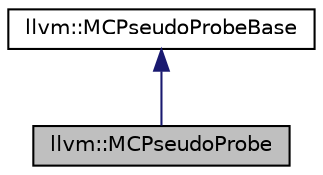 digraph "llvm::MCPseudoProbe"
{
 // LATEX_PDF_SIZE
  bgcolor="transparent";
  edge [fontname="Helvetica",fontsize="10",labelfontname="Helvetica",labelfontsize="10"];
  node [fontname="Helvetica",fontsize="10",shape=record];
  Node1 [label="llvm::MCPseudoProbe",height=0.2,width=0.4,color="black", fillcolor="grey75", style="filled", fontcolor="black",tooltip="Instances of this class represent a pseudo probe instance for a pseudo probe table entry,..."];
  Node2 -> Node1 [dir="back",color="midnightblue",fontsize="10",style="solid",fontname="Helvetica"];
  Node2 [label="llvm::MCPseudoProbeBase",height=0.2,width=0.4,color="black",URL="$classllvm_1_1MCPseudoProbeBase.html",tooltip=" "];
}
